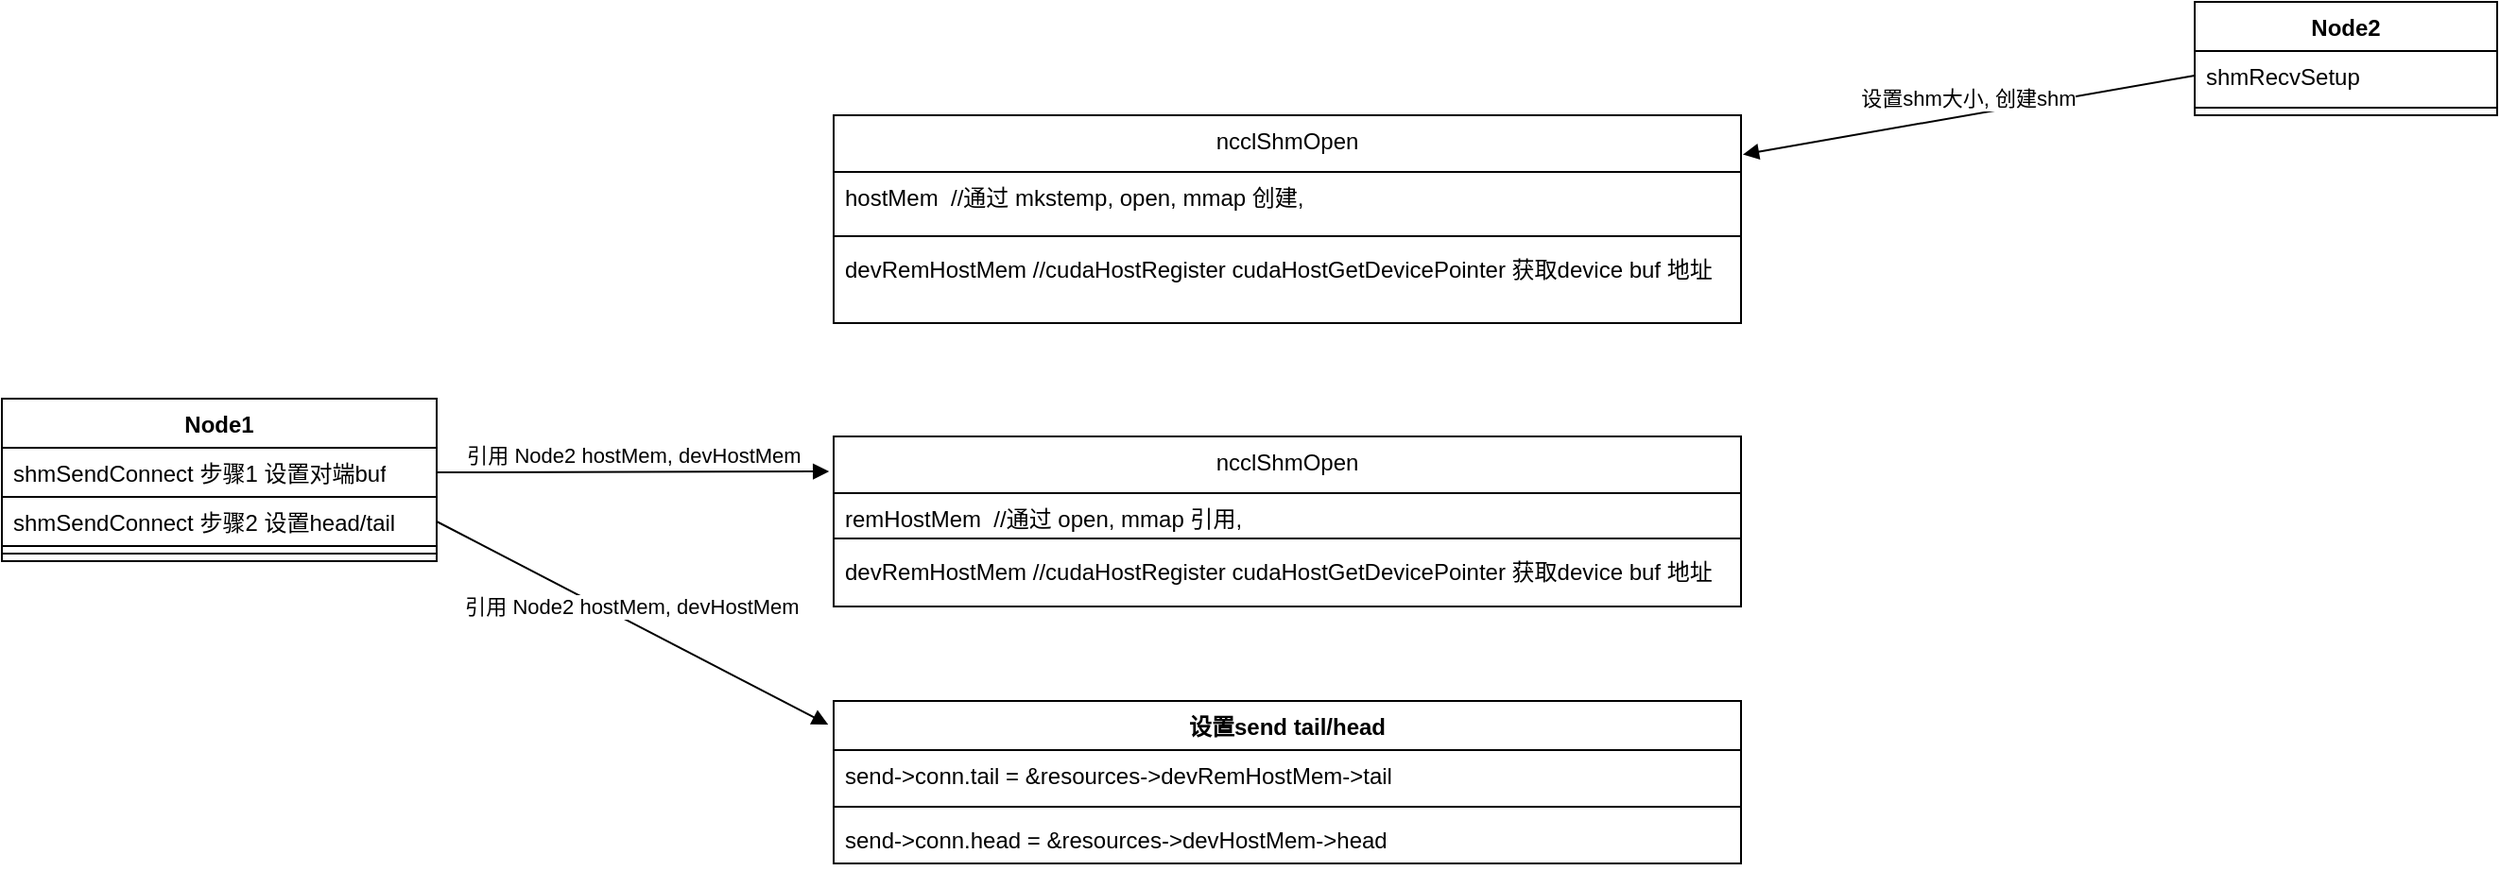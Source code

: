 <mxfile version="24.8.8">
  <diagram name="Page-1" id="Dgcp7kBMrUGKEQ_Mz09O">
    <mxGraphModel dx="2028" dy="443" grid="1" gridSize="10" guides="1" tooltips="1" connect="1" arrows="1" fold="1" page="1" pageScale="1" pageWidth="850" pageHeight="1100" math="0" shadow="0">
      <root>
        <mxCell id="0" />
        <mxCell id="1" parent="0" />
        <mxCell id="ZFk2LEt_zFQZBbhwsWkd-2" value="Node2" style="swimlane;fontStyle=1;align=center;verticalAlign=top;childLayout=stackLayout;horizontal=1;startSize=26;horizontalStack=0;resizeParent=1;resizeParentMax=0;resizeLast=0;collapsible=1;marginBottom=0;whiteSpace=wrap;html=1;" vertex="1" parent="1">
          <mxGeometry x="950" y="160" width="160" height="60" as="geometry" />
        </mxCell>
        <mxCell id="ZFk2LEt_zFQZBbhwsWkd-3" value="shmRecvSetup" style="text;strokeColor=none;fillColor=none;align=left;verticalAlign=top;spacingLeft=4;spacingRight=4;overflow=hidden;rotatable=0;points=[[0,0.5],[1,0.5]];portConstraint=eastwest;whiteSpace=wrap;html=1;" vertex="1" parent="ZFk2LEt_zFQZBbhwsWkd-2">
          <mxGeometry y="26" width="160" height="26" as="geometry" />
        </mxCell>
        <mxCell id="ZFk2LEt_zFQZBbhwsWkd-4" value="" style="line;strokeWidth=1;fillColor=none;align=left;verticalAlign=middle;spacingTop=-1;spacingLeft=3;spacingRight=3;rotatable=0;labelPosition=right;points=[];portConstraint=eastwest;strokeColor=inherit;" vertex="1" parent="ZFk2LEt_zFQZBbhwsWkd-2">
          <mxGeometry y="52" width="160" height="8" as="geometry" />
        </mxCell>
        <mxCell id="ZFk2LEt_zFQZBbhwsWkd-6" value="Node1" style="swimlane;fontStyle=1;align=center;verticalAlign=top;childLayout=stackLayout;horizontal=1;startSize=26;horizontalStack=0;resizeParent=1;resizeParentMax=0;resizeLast=0;collapsible=1;marginBottom=0;whiteSpace=wrap;html=1;" vertex="1" parent="1">
          <mxGeometry x="-210" y="370" width="230" height="86" as="geometry" />
        </mxCell>
        <mxCell id="ZFk2LEt_zFQZBbhwsWkd-7" value="shmSendConnect 步骤1 设置对端buf" style="text;strokeColor=default;fillColor=none;align=left;verticalAlign=top;spacingLeft=4;spacingRight=4;overflow=hidden;rotatable=0;points=[[0,0.5],[1,0.5]];portConstraint=eastwest;whiteSpace=wrap;html=1;" vertex="1" parent="ZFk2LEt_zFQZBbhwsWkd-6">
          <mxGeometry y="26" width="230" height="26" as="geometry" />
        </mxCell>
        <mxCell id="ZFk2LEt_zFQZBbhwsWkd-32" value="shmSendConnect 步骤2 设置head/tail" style="text;strokeColor=default;fillColor=none;align=left;verticalAlign=top;spacingLeft=4;spacingRight=4;overflow=hidden;rotatable=0;points=[[0,0.5],[1,0.5]];portConstraint=eastwest;whiteSpace=wrap;html=1;" vertex="1" parent="ZFk2LEt_zFQZBbhwsWkd-6">
          <mxGeometry y="52" width="230" height="26" as="geometry" />
        </mxCell>
        <mxCell id="ZFk2LEt_zFQZBbhwsWkd-8" value="" style="line;strokeWidth=1;fillColor=none;align=left;verticalAlign=middle;spacingTop=-1;spacingLeft=3;spacingRight=3;rotatable=0;labelPosition=right;points=[];portConstraint=eastwest;strokeColor=inherit;" vertex="1" parent="ZFk2LEt_zFQZBbhwsWkd-6">
          <mxGeometry y="78" width="230" height="8" as="geometry" />
        </mxCell>
        <mxCell id="ZFk2LEt_zFQZBbhwsWkd-14" value="&lt;span style=&quot;font-weight: 400; text-align: left;&quot;&gt;ncclShmOpen&lt;br&gt;&lt;/span&gt;" style="swimlane;fontStyle=1;align=center;verticalAlign=top;childLayout=stackLayout;horizontal=1;startSize=30;horizontalStack=0;resizeParent=1;resizeParentMax=0;resizeLast=0;collapsible=1;marginBottom=0;whiteSpace=wrap;html=1;" vertex="1" parent="1">
          <mxGeometry x="230" y="220" width="480" height="110" as="geometry" />
        </mxCell>
        <mxCell id="ZFk2LEt_zFQZBbhwsWkd-15" value="hostMem&amp;nbsp; //通过 mkstemp, open, mmap 创建,&amp;nbsp;" style="text;strokeColor=none;fillColor=none;align=left;verticalAlign=top;spacingLeft=4;spacingRight=4;overflow=hidden;rotatable=0;points=[[0,0.5],[1,0.5]];portConstraint=eastwest;whiteSpace=wrap;html=1;" vertex="1" parent="ZFk2LEt_zFQZBbhwsWkd-14">
          <mxGeometry y="30" width="480" height="30" as="geometry" />
        </mxCell>
        <mxCell id="ZFk2LEt_zFQZBbhwsWkd-16" value="" style="line;strokeWidth=1;fillColor=none;align=left;verticalAlign=middle;spacingTop=-1;spacingLeft=3;spacingRight=3;rotatable=0;labelPosition=right;points=[];portConstraint=eastwest;strokeColor=inherit;" vertex="1" parent="ZFk2LEt_zFQZBbhwsWkd-14">
          <mxGeometry y="60" width="480" height="8" as="geometry" />
        </mxCell>
        <mxCell id="ZFk2LEt_zFQZBbhwsWkd-17" value="devRemHostMem //cudaHostRegister cudaHostGetDevicePointer 获取device buf 地址" style="text;strokeColor=none;fillColor=none;align=left;verticalAlign=top;spacingLeft=4;spacingRight=4;overflow=hidden;rotatable=0;points=[[0,0.5],[1,0.5]];portConstraint=eastwest;whiteSpace=wrap;html=1;" vertex="1" parent="ZFk2LEt_zFQZBbhwsWkd-14">
          <mxGeometry y="68" width="480" height="42" as="geometry" />
        </mxCell>
        <mxCell id="ZFk2LEt_zFQZBbhwsWkd-18" value="设置shm大小, 创建shm" style="html=1;verticalAlign=bottom;endArrow=block;curved=0;rounded=0;exitX=0;exitY=0.5;exitDx=0;exitDy=0;entryX=1.002;entryY=0.189;entryDx=0;entryDy=0;entryPerimeter=0;" edge="1" parent="1" source="ZFk2LEt_zFQZBbhwsWkd-3" target="ZFk2LEt_zFQZBbhwsWkd-14">
          <mxGeometry width="80" relative="1" as="geometry">
            <mxPoint x="110" y="300" as="sourcePoint" />
            <mxPoint x="190" y="300" as="targetPoint" />
          </mxGeometry>
        </mxCell>
        <mxCell id="ZFk2LEt_zFQZBbhwsWkd-19" value="&lt;span style=&quot;font-weight: 400; text-align: left;&quot;&gt;ncclShmOpen&lt;br&gt;&lt;/span&gt;" style="swimlane;fontStyle=1;align=center;verticalAlign=top;childLayout=stackLayout;horizontal=1;startSize=30;horizontalStack=0;resizeParent=1;resizeParentMax=0;resizeLast=0;collapsible=1;marginBottom=0;whiteSpace=wrap;html=1;" vertex="1" parent="1">
          <mxGeometry x="230" y="390" width="480" height="90" as="geometry" />
        </mxCell>
        <mxCell id="ZFk2LEt_zFQZBbhwsWkd-20" value="remHostMem&amp;nbsp; //通过 open, mmap 引用,&amp;nbsp;" style="text;strokeColor=none;fillColor=none;align=left;verticalAlign=top;spacingLeft=4;spacingRight=4;overflow=hidden;rotatable=0;points=[[0,0.5],[1,0.5]];portConstraint=eastwest;whiteSpace=wrap;html=1;" vertex="1" parent="ZFk2LEt_zFQZBbhwsWkd-19">
          <mxGeometry y="30" width="480" height="20" as="geometry" />
        </mxCell>
        <mxCell id="ZFk2LEt_zFQZBbhwsWkd-21" value="" style="line;strokeWidth=1;fillColor=none;align=left;verticalAlign=middle;spacingTop=-1;spacingLeft=3;spacingRight=3;rotatable=0;labelPosition=right;points=[];portConstraint=eastwest;strokeColor=inherit;" vertex="1" parent="ZFk2LEt_zFQZBbhwsWkd-19">
          <mxGeometry y="50" width="480" height="8" as="geometry" />
        </mxCell>
        <mxCell id="ZFk2LEt_zFQZBbhwsWkd-22" value="devRemHostMem //cudaHostRegister cudaHostGetDevicePointer 获取device buf 地址" style="text;strokeColor=none;fillColor=none;align=left;verticalAlign=top;spacingLeft=4;spacingRight=4;overflow=hidden;rotatable=0;points=[[0,0.5],[1,0.5]];portConstraint=eastwest;whiteSpace=wrap;html=1;" vertex="1" parent="ZFk2LEt_zFQZBbhwsWkd-19">
          <mxGeometry y="58" width="480" height="32" as="geometry" />
        </mxCell>
        <mxCell id="ZFk2LEt_zFQZBbhwsWkd-23" value="引用 Node2 hostMem, devHostMem" style="html=1;verticalAlign=bottom;endArrow=block;curved=0;rounded=0;exitX=1;exitY=0.5;exitDx=0;exitDy=0;entryX=-0.005;entryY=0.206;entryDx=0;entryDy=0;entryPerimeter=0;" edge="1" parent="1" source="ZFk2LEt_zFQZBbhwsWkd-7" target="ZFk2LEt_zFQZBbhwsWkd-19">
          <mxGeometry width="80" relative="1" as="geometry">
            <mxPoint x="660" y="189" as="sourcePoint" />
            <mxPoint x="586" y="256" as="targetPoint" />
          </mxGeometry>
        </mxCell>
        <mxCell id="ZFk2LEt_zFQZBbhwsWkd-28" value="设置send tail/head" style="swimlane;fontStyle=1;align=center;verticalAlign=top;childLayout=stackLayout;horizontal=1;startSize=26;horizontalStack=0;resizeParent=1;resizeParentMax=0;resizeLast=0;collapsible=1;marginBottom=0;whiteSpace=wrap;html=1;" vertex="1" parent="1">
          <mxGeometry x="230" y="530" width="480" height="86" as="geometry" />
        </mxCell>
        <UserObject label="send-&gt;conn.tail = &amp;resources-&gt;devRemHostMem-&gt;tail" link="send-&gt;conn.tail = &amp;resources-&gt;devRemHostMem-&gt;tail" id="ZFk2LEt_zFQZBbhwsWkd-29">
          <mxCell style="text;strokeColor=none;fillColor=none;align=left;verticalAlign=top;spacingLeft=4;spacingRight=4;overflow=hidden;rotatable=0;points=[[0,0.5],[1,0.5]];portConstraint=eastwest;whiteSpace=wrap;html=1;" vertex="1" parent="ZFk2LEt_zFQZBbhwsWkd-28">
            <mxGeometry y="26" width="480" height="26" as="geometry" />
          </mxCell>
        </UserObject>
        <mxCell id="ZFk2LEt_zFQZBbhwsWkd-30" value="" style="line;strokeWidth=1;fillColor=none;align=left;verticalAlign=middle;spacingTop=-1;spacingLeft=3;spacingRight=3;rotatable=0;labelPosition=right;points=[];portConstraint=eastwest;strokeColor=inherit;" vertex="1" parent="ZFk2LEt_zFQZBbhwsWkd-28">
          <mxGeometry y="52" width="480" height="8" as="geometry" />
        </mxCell>
        <mxCell id="ZFk2LEt_zFQZBbhwsWkd-31" value="send-&amp;gt;conn.head = &amp;amp;resources-&amp;gt;devHostMem-&amp;gt;head" style="text;strokeColor=none;fillColor=none;align=left;verticalAlign=top;spacingLeft=4;spacingRight=4;overflow=hidden;rotatable=0;points=[[0,0.5],[1,0.5]];portConstraint=eastwest;whiteSpace=wrap;html=1;" vertex="1" parent="ZFk2LEt_zFQZBbhwsWkd-28">
          <mxGeometry y="60" width="480" height="26" as="geometry" />
        </mxCell>
        <mxCell id="ZFk2LEt_zFQZBbhwsWkd-33" value="引用 Node2 hostMem, devHostMem" style="html=1;verticalAlign=bottom;endArrow=block;curved=0;rounded=0;exitX=1;exitY=0.5;exitDx=0;exitDy=0;entryX=-0.006;entryY=0.146;entryDx=0;entryDy=0;entryPerimeter=0;" edge="1" parent="1" source="ZFk2LEt_zFQZBbhwsWkd-32" target="ZFk2LEt_zFQZBbhwsWkd-28">
          <mxGeometry width="80" relative="1" as="geometry">
            <mxPoint x="30" y="419" as="sourcePoint" />
            <mxPoint x="238" y="419" as="targetPoint" />
          </mxGeometry>
        </mxCell>
      </root>
    </mxGraphModel>
  </diagram>
</mxfile>
